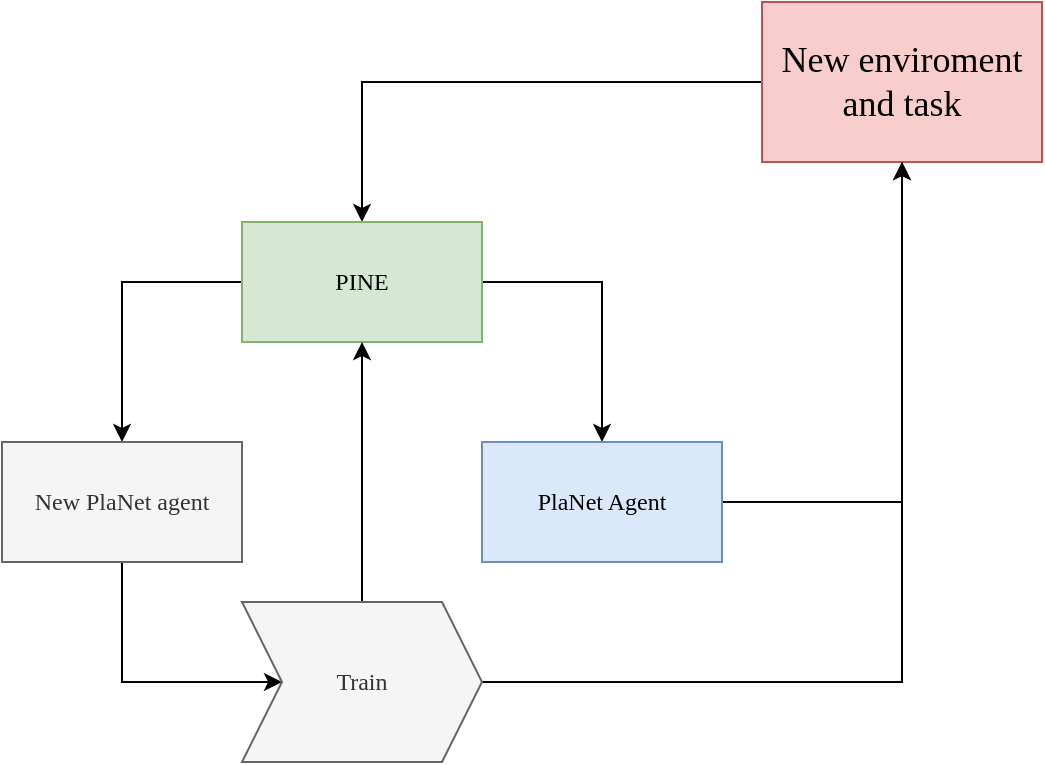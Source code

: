 <mxfile version="14.6.13" type="github"><diagram id="fBB4C3eyxxtrM3CZZlks" name="Page-1"><mxGraphModel dx="1422" dy="791" grid="1" gridSize="10" guides="1" tooltips="1" connect="1" arrows="1" fold="1" page="1" pageScale="1" pageWidth="827" pageHeight="1169" math="0" shadow="0"><root><mxCell id="0"/><mxCell id="1" parent="0"/><mxCell id="Qy-ryy2INF1h3rH3cKBy-14" style="edgeStyle=orthogonalEdgeStyle;rounded=0;orthogonalLoop=1;jettySize=auto;html=1;exitX=0;exitY=0.5;exitDx=0;exitDy=0;entryX=0.5;entryY=0;entryDx=0;entryDy=0;" edge="1" parent="1" source="Qy-ryy2INF1h3rH3cKBy-2" target="Qy-ryy2INF1h3rH3cKBy-5"><mxGeometry relative="1" as="geometry"/></mxCell><mxCell id="Qy-ryy2INF1h3rH3cKBy-2" value="New enviroment and task" style="rounded=0;whiteSpace=wrap;html=1;fillColor=#f8cecc;strokeColor=#b85450;fontFamily=Computer Modern;fontSource=http%3A%2F%2Fmirrors.ctan.org%2Ffonts%2Fcm-unicode%2Ffonts%2Fotf%2Fcmunss.otf;fontSize=18;" vertex="1" parent="1"><mxGeometry x="510" y="80" width="140" height="80" as="geometry"/></mxCell><mxCell id="Qy-ryy2INF1h3rH3cKBy-9" style="edgeStyle=orthogonalEdgeStyle;rounded=0;orthogonalLoop=1;jettySize=auto;html=1;exitX=0;exitY=0.5;exitDx=0;exitDy=0;entryX=0.5;entryY=0;entryDx=0;entryDy=0;" edge="1" parent="1" source="Qy-ryy2INF1h3rH3cKBy-5" target="Qy-ryy2INF1h3rH3cKBy-7"><mxGeometry relative="1" as="geometry"/></mxCell><mxCell id="Qy-ryy2INF1h3rH3cKBy-10" style="edgeStyle=orthogonalEdgeStyle;rounded=0;orthogonalLoop=1;jettySize=auto;html=1;exitX=1;exitY=0.5;exitDx=0;exitDy=0;" edge="1" parent="1" source="Qy-ryy2INF1h3rH3cKBy-5" target="Qy-ryy2INF1h3rH3cKBy-8"><mxGeometry relative="1" as="geometry"/></mxCell><mxCell id="Qy-ryy2INF1h3rH3cKBy-5" value="PINE" style="rounded=0;whiteSpace=wrap;html=1;direction=east;fillColor=#d5e8d4;strokeColor=#82b366;fontFamily=Computer Modern;fontSource=http%3A%2F%2Fmirrors.ctan.org%2Ffonts%2Fcm-unicode%2Ffonts%2Fotf%2Fcmunss.otf;" vertex="1" parent="1"><mxGeometry x="250" y="190" width="120" height="60" as="geometry"/></mxCell><mxCell id="Qy-ryy2INF1h3rH3cKBy-19" style="edgeStyle=orthogonalEdgeStyle;rounded=0;orthogonalLoop=1;jettySize=auto;html=1;exitX=0.5;exitY=1;exitDx=0;exitDy=0;entryX=0;entryY=0.5;entryDx=0;entryDy=0;" edge="1" parent="1" source="Qy-ryy2INF1h3rH3cKBy-7" target="Qy-ryy2INF1h3rH3cKBy-16"><mxGeometry relative="1" as="geometry"><Array as="points"><mxPoint x="190" y="420"/></Array></mxGeometry></mxCell><mxCell id="Qy-ryy2INF1h3rH3cKBy-7" value="New PlaNet agent" style="rounded=0;whiteSpace=wrap;html=1;fillColor=#f5f5f5;strokeColor=#666666;fontColor=#333333;fontFamily=Computer Modern;fontSource=http%3A%2F%2Fmirrors.ctan.org%2Ffonts%2Fcm-unicode%2Ffonts%2Fotf%2Fcmunss.otf;" vertex="1" parent="1"><mxGeometry x="130" y="300" width="120" height="60" as="geometry"/></mxCell><mxCell id="Qy-ryy2INF1h3rH3cKBy-13" style="edgeStyle=orthogonalEdgeStyle;rounded=0;orthogonalLoop=1;jettySize=auto;html=1;exitX=1;exitY=0.5;exitDx=0;exitDy=0;entryX=0.5;entryY=1;entryDx=0;entryDy=0;" edge="1" parent="1" source="Qy-ryy2INF1h3rH3cKBy-8" target="Qy-ryy2INF1h3rH3cKBy-2"><mxGeometry relative="1" as="geometry"/></mxCell><mxCell id="Qy-ryy2INF1h3rH3cKBy-8" value="PlaNet Agent" style="rounded=0;whiteSpace=wrap;html=1;fillColor=#dae8fc;strokeColor=#6c8ebf;fontFamily=Computer Modern;fontSource=http%3A%2F%2Fmirrors.ctan.org%2Ffonts%2Fcm-unicode%2Ffonts%2Fotf%2Fcmunss.otf;" vertex="1" parent="1"><mxGeometry x="370" y="300" width="120" height="60" as="geometry"/></mxCell><mxCell id="Qy-ryy2INF1h3rH3cKBy-20" style="edgeStyle=orthogonalEdgeStyle;rounded=0;orthogonalLoop=1;jettySize=auto;html=1;exitX=0.5;exitY=0;exitDx=0;exitDy=0;entryX=0.5;entryY=1;entryDx=0;entryDy=0;" edge="1" parent="1" source="Qy-ryy2INF1h3rH3cKBy-16" target="Qy-ryy2INF1h3rH3cKBy-5"><mxGeometry relative="1" as="geometry"/></mxCell><mxCell id="Qy-ryy2INF1h3rH3cKBy-21" style="edgeStyle=orthogonalEdgeStyle;rounded=0;orthogonalLoop=1;jettySize=auto;html=1;exitX=1;exitY=0.5;exitDx=0;exitDy=0;entryX=0.5;entryY=1;entryDx=0;entryDy=0;" edge="1" parent="1" source="Qy-ryy2INF1h3rH3cKBy-16" target="Qy-ryy2INF1h3rH3cKBy-2"><mxGeometry relative="1" as="geometry"/></mxCell><mxCell id="Qy-ryy2INF1h3rH3cKBy-16" value="Train " style="shape=step;perimeter=stepPerimeter;whiteSpace=wrap;html=1;fixedSize=1;fillColor=#f5f5f5;strokeColor=#666666;fontColor=#333333;fontFamily=Computer Modern;fontSource=http%3A%2F%2Fmirrors.ctan.org%2Ffonts%2Fcm-unicode%2Ffonts%2Fotf%2Fcmunss.otf;" vertex="1" parent="1"><mxGeometry x="250" y="380" width="120" height="80" as="geometry"/></mxCell></root></mxGraphModel></diagram></mxfile>